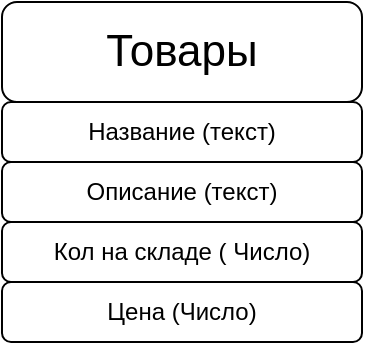<mxfile version="21.6.9" type="device">
  <diagram name="Страница — 1" id="hS6X3YdtnuoQWfmjEKCS">
    <mxGraphModel dx="1002" dy="575" grid="1" gridSize="10" guides="1" tooltips="1" connect="1" arrows="1" fold="1" page="1" pageScale="1" pageWidth="827" pageHeight="1169" math="0" shadow="0">
      <root>
        <mxCell id="0" />
        <mxCell id="1" parent="0" />
        <mxCell id="yeU7_V0VOmaToXeae7Ei-1" value="Товары" style="rounded=1;whiteSpace=wrap;html=1;fontSize=22;" vertex="1" parent="1">
          <mxGeometry x="300" y="70" width="180" height="50" as="geometry" />
        </mxCell>
        <mxCell id="yeU7_V0VOmaToXeae7Ei-2" value="Название (текст)" style="rounded=1;whiteSpace=wrap;html=1;" vertex="1" parent="1">
          <mxGeometry x="300" y="120" width="180" height="30" as="geometry" />
        </mxCell>
        <mxCell id="yeU7_V0VOmaToXeae7Ei-3" value="Описание (текст)" style="rounded=1;whiteSpace=wrap;html=1;" vertex="1" parent="1">
          <mxGeometry x="300" y="150" width="180" height="30" as="geometry" />
        </mxCell>
        <mxCell id="yeU7_V0VOmaToXeae7Ei-4" value="Кол на складе ( Число)" style="rounded=1;whiteSpace=wrap;html=1;" vertex="1" parent="1">
          <mxGeometry x="300" y="180" width="180" height="30" as="geometry" />
        </mxCell>
        <mxCell id="yeU7_V0VOmaToXeae7Ei-5" value="Цена (Число)" style="rounded=1;whiteSpace=wrap;html=1;" vertex="1" parent="1">
          <mxGeometry x="300" y="210" width="180" height="30" as="geometry" />
        </mxCell>
      </root>
    </mxGraphModel>
  </diagram>
</mxfile>
